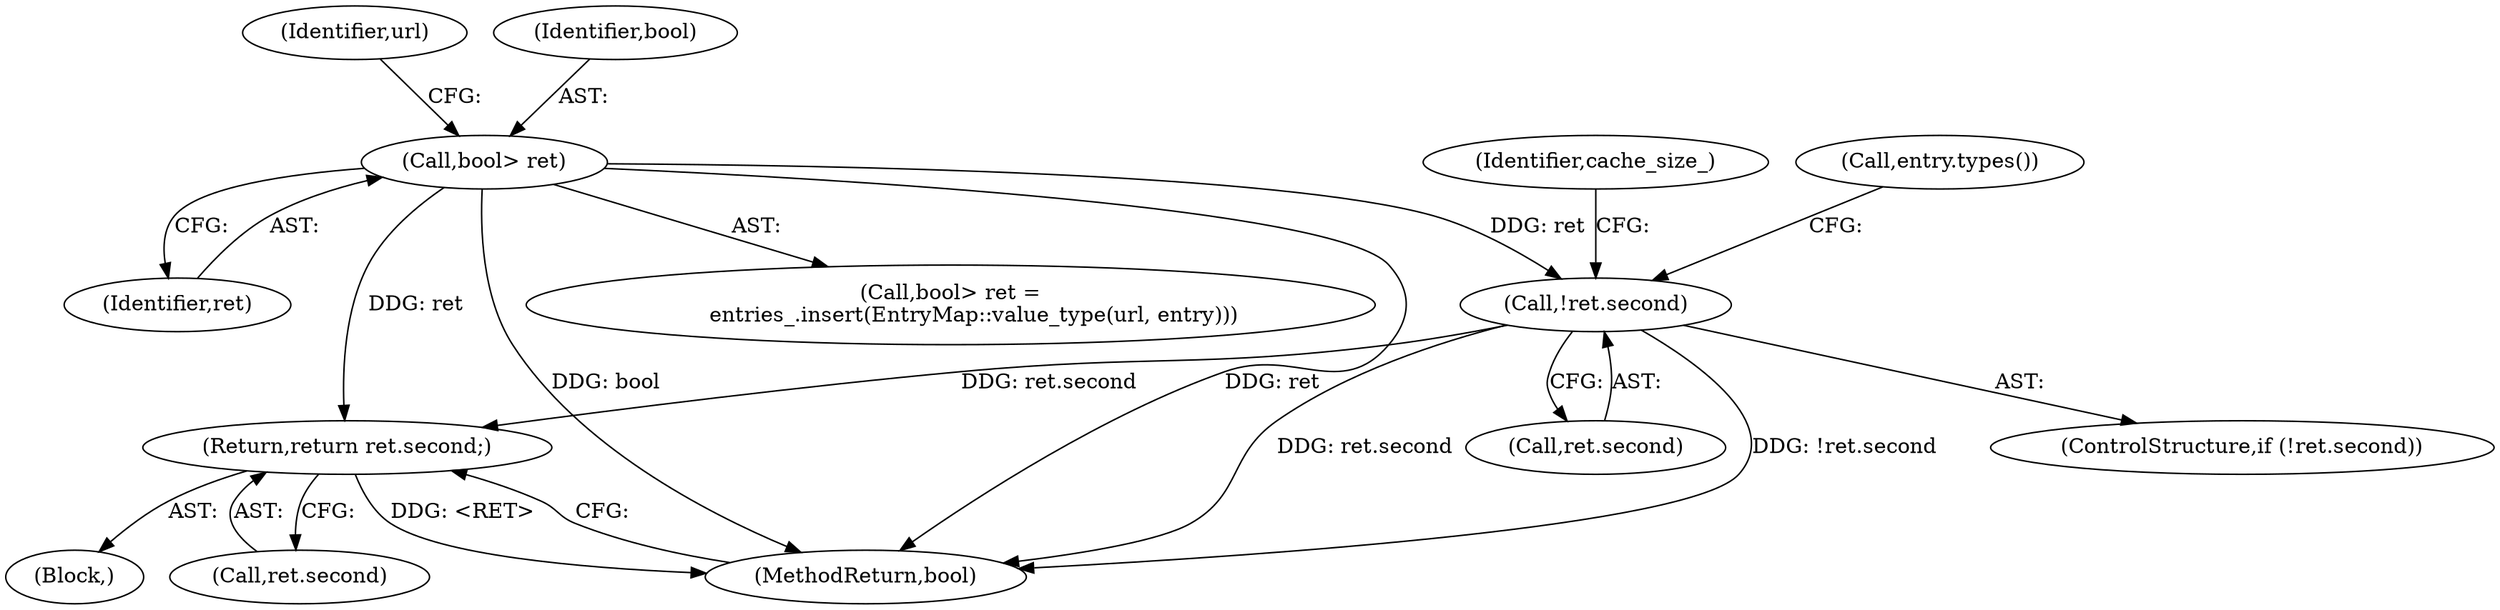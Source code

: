 digraph "1_Chrome_04aaacb936a08d70862d6d9d7e8354721ae46be8_0@del" {
"1000118" [label="(Call,!ret.second)"];
"1000110" [label="(Call,bool> ret)"];
"1000128" [label="(Return,return ret.second;)"];
"1000115" [label="(Identifier,url)"];
"1000111" [label="(Identifier,bool)"];
"1000117" [label="(ControlStructure,if (!ret.second))"];
"1000118" [label="(Call,!ret.second)"];
"1000126" [label="(Identifier,cache_size_)"];
"1000132" [label="(MethodReturn,bool)"];
"1000123" [label="(Call,entry.types())"];
"1000119" [label="(Call,ret.second)"];
"1000128" [label="(Return,return ret.second;)"];
"1000104" [label="(Block,)"];
"1000110" [label="(Call,bool> ret)"];
"1000109" [label="(Call,bool> ret =\n       entries_.insert(EntryMap::value_type(url, entry)))"];
"1000112" [label="(Identifier,ret)"];
"1000129" [label="(Call,ret.second)"];
"1000118" -> "1000117"  [label="AST: "];
"1000118" -> "1000119"  [label="CFG: "];
"1000119" -> "1000118"  [label="AST: "];
"1000123" -> "1000118"  [label="CFG: "];
"1000126" -> "1000118"  [label="CFG: "];
"1000118" -> "1000132"  [label="DDG: !ret.second"];
"1000118" -> "1000132"  [label="DDG: ret.second"];
"1000110" -> "1000118"  [label="DDG: ret"];
"1000118" -> "1000128"  [label="DDG: ret.second"];
"1000110" -> "1000109"  [label="AST: "];
"1000110" -> "1000112"  [label="CFG: "];
"1000111" -> "1000110"  [label="AST: "];
"1000112" -> "1000110"  [label="AST: "];
"1000115" -> "1000110"  [label="CFG: "];
"1000110" -> "1000132"  [label="DDG: ret"];
"1000110" -> "1000132"  [label="DDG: bool"];
"1000110" -> "1000128"  [label="DDG: ret"];
"1000128" -> "1000104"  [label="AST: "];
"1000128" -> "1000129"  [label="CFG: "];
"1000129" -> "1000128"  [label="AST: "];
"1000132" -> "1000128"  [label="CFG: "];
"1000128" -> "1000132"  [label="DDG: <RET>"];
}
